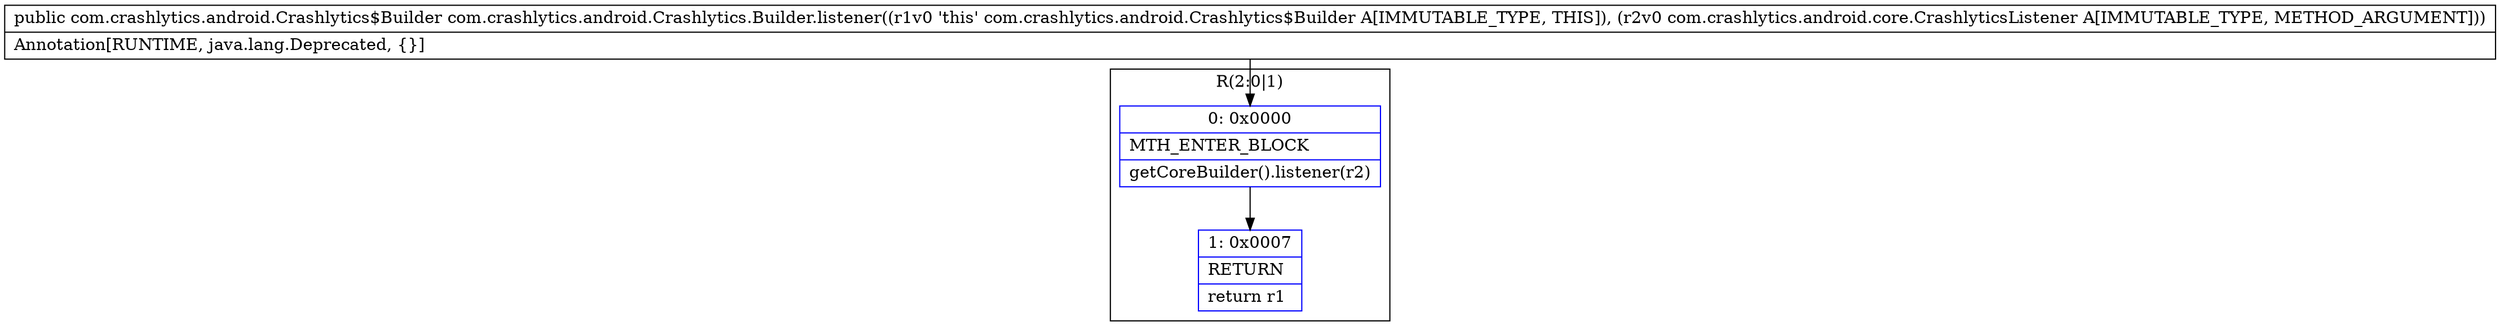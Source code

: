 digraph "CFG forcom.crashlytics.android.Crashlytics.Builder.listener(Lcom\/crashlytics\/android\/core\/CrashlyticsListener;)Lcom\/crashlytics\/android\/Crashlytics$Builder;" {
subgraph cluster_Region_293244957 {
label = "R(2:0|1)";
node [shape=record,color=blue];
Node_0 [shape=record,label="{0\:\ 0x0000|MTH_ENTER_BLOCK\l|getCoreBuilder().listener(r2)\l}"];
Node_1 [shape=record,label="{1\:\ 0x0007|RETURN\l|return r1\l}"];
}
MethodNode[shape=record,label="{public com.crashlytics.android.Crashlytics$Builder com.crashlytics.android.Crashlytics.Builder.listener((r1v0 'this' com.crashlytics.android.Crashlytics$Builder A[IMMUTABLE_TYPE, THIS]), (r2v0 com.crashlytics.android.core.CrashlyticsListener A[IMMUTABLE_TYPE, METHOD_ARGUMENT]))  | Annotation[RUNTIME, java.lang.Deprecated, \{\}]\l}"];
MethodNode -> Node_0;
Node_0 -> Node_1;
}

